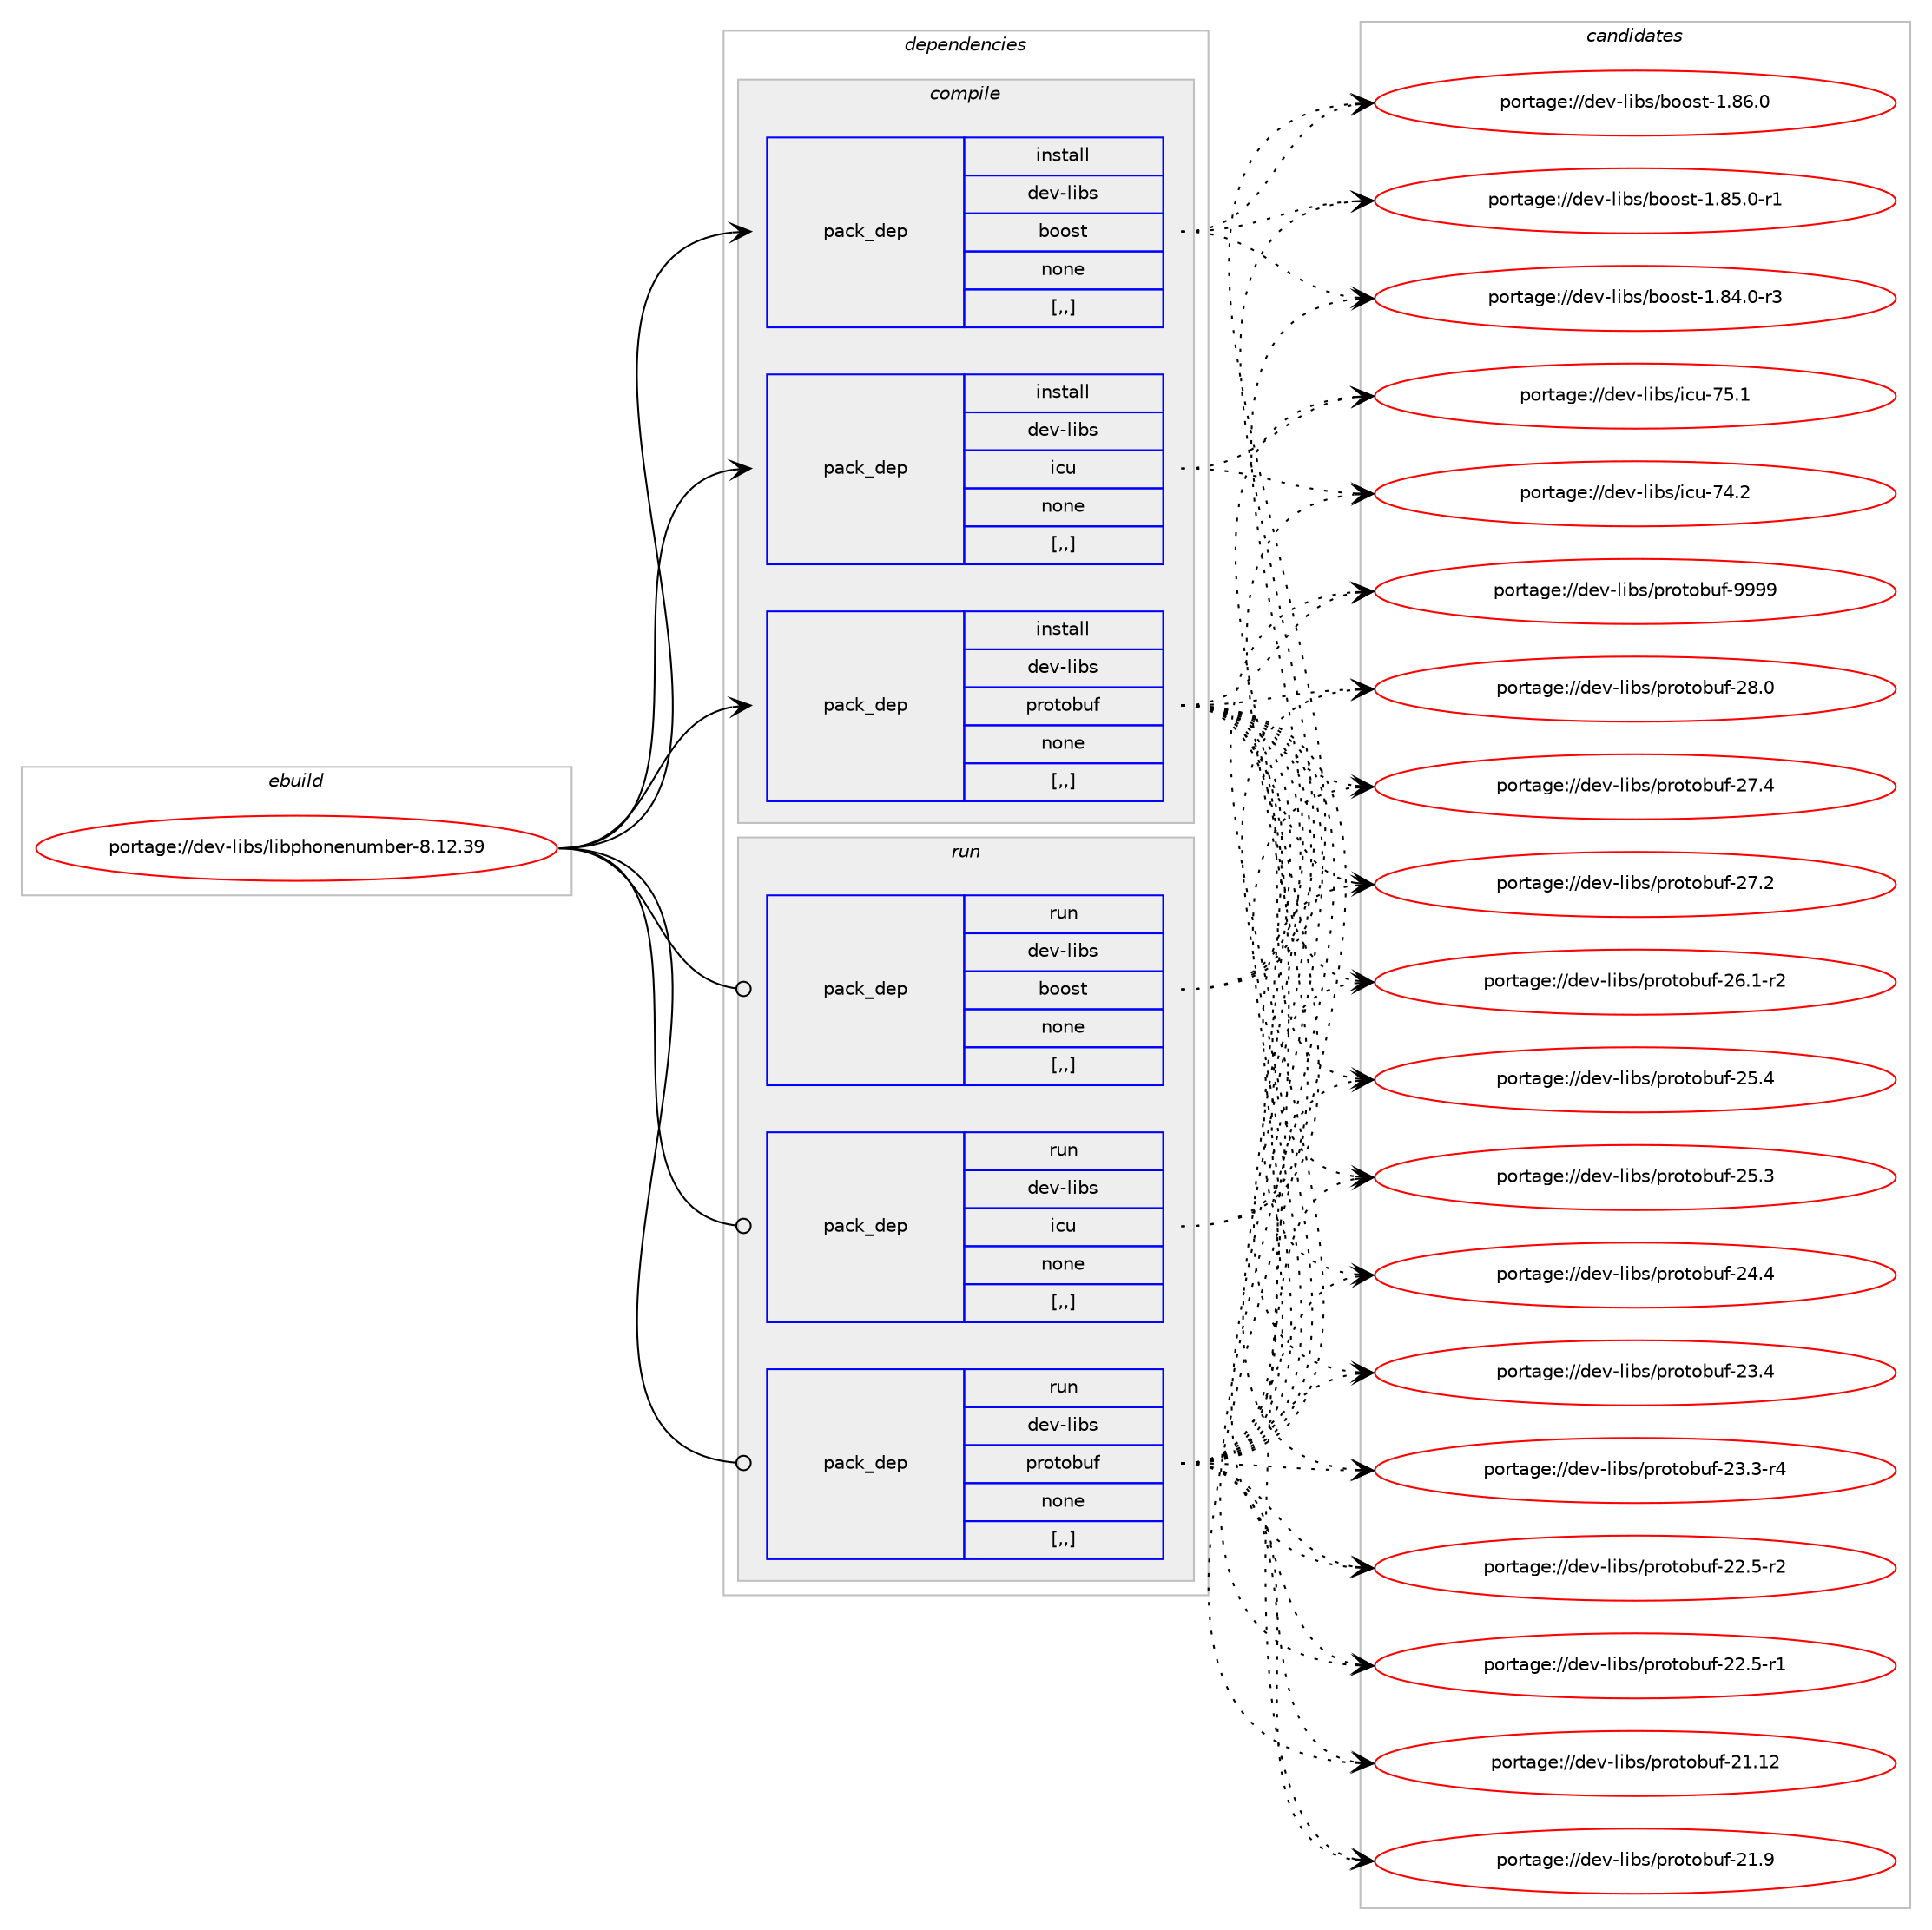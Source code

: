 digraph prolog {

# *************
# Graph options
# *************

newrank=true;
concentrate=true;
compound=true;
graph [rankdir=LR,fontname=Helvetica,fontsize=10,ranksep=1.5];#, ranksep=2.5, nodesep=0.2];
edge  [arrowhead=vee];
node  [fontname=Helvetica,fontsize=10];

# **********
# The ebuild
# **********

subgraph cluster_leftcol {
color=gray;
label=<<i>ebuild</i>>;
id [label="portage://dev-libs/libphonenumber-8.12.39", color=red, width=4, href="../dev-libs/libphonenumber-8.12.39.svg"];
}

# ****************
# The dependencies
# ****************

subgraph cluster_midcol {
color=gray;
label=<<i>dependencies</i>>;
subgraph cluster_compile {
fillcolor="#eeeeee";
style=filled;
label=<<i>compile</i>>;
subgraph pack443130 {
dependency605199 [label=<<TABLE BORDER="0" CELLBORDER="1" CELLSPACING="0" CELLPADDING="4" WIDTH="220"><TR><TD ROWSPAN="6" CELLPADDING="30">pack_dep</TD></TR><TR><TD WIDTH="110">install</TD></TR><TR><TD>dev-libs</TD></TR><TR><TD>boost</TD></TR><TR><TD>none</TD></TR><TR><TD>[,,]</TD></TR></TABLE>>, shape=none, color=blue];
}
id:e -> dependency605199:w [weight=20,style="solid",arrowhead="vee"];
subgraph pack443131 {
dependency605200 [label=<<TABLE BORDER="0" CELLBORDER="1" CELLSPACING="0" CELLPADDING="4" WIDTH="220"><TR><TD ROWSPAN="6" CELLPADDING="30">pack_dep</TD></TR><TR><TD WIDTH="110">install</TD></TR><TR><TD>dev-libs</TD></TR><TR><TD>icu</TD></TR><TR><TD>none</TD></TR><TR><TD>[,,]</TD></TR></TABLE>>, shape=none, color=blue];
}
id:e -> dependency605200:w [weight=20,style="solid",arrowhead="vee"];
subgraph pack443132 {
dependency605201 [label=<<TABLE BORDER="0" CELLBORDER="1" CELLSPACING="0" CELLPADDING="4" WIDTH="220"><TR><TD ROWSPAN="6" CELLPADDING="30">pack_dep</TD></TR><TR><TD WIDTH="110">install</TD></TR><TR><TD>dev-libs</TD></TR><TR><TD>protobuf</TD></TR><TR><TD>none</TD></TR><TR><TD>[,,]</TD></TR></TABLE>>, shape=none, color=blue];
}
id:e -> dependency605201:w [weight=20,style="solid",arrowhead="vee"];
}
subgraph cluster_compileandrun {
fillcolor="#eeeeee";
style=filled;
label=<<i>compile and run</i>>;
}
subgraph cluster_run {
fillcolor="#eeeeee";
style=filled;
label=<<i>run</i>>;
subgraph pack443133 {
dependency605202 [label=<<TABLE BORDER="0" CELLBORDER="1" CELLSPACING="0" CELLPADDING="4" WIDTH="220"><TR><TD ROWSPAN="6" CELLPADDING="30">pack_dep</TD></TR><TR><TD WIDTH="110">run</TD></TR><TR><TD>dev-libs</TD></TR><TR><TD>boost</TD></TR><TR><TD>none</TD></TR><TR><TD>[,,]</TD></TR></TABLE>>, shape=none, color=blue];
}
id:e -> dependency605202:w [weight=20,style="solid",arrowhead="odot"];
subgraph pack443134 {
dependency605203 [label=<<TABLE BORDER="0" CELLBORDER="1" CELLSPACING="0" CELLPADDING="4" WIDTH="220"><TR><TD ROWSPAN="6" CELLPADDING="30">pack_dep</TD></TR><TR><TD WIDTH="110">run</TD></TR><TR><TD>dev-libs</TD></TR><TR><TD>icu</TD></TR><TR><TD>none</TD></TR><TR><TD>[,,]</TD></TR></TABLE>>, shape=none, color=blue];
}
id:e -> dependency605203:w [weight=20,style="solid",arrowhead="odot"];
subgraph pack443135 {
dependency605204 [label=<<TABLE BORDER="0" CELLBORDER="1" CELLSPACING="0" CELLPADDING="4" WIDTH="220"><TR><TD ROWSPAN="6" CELLPADDING="30">pack_dep</TD></TR><TR><TD WIDTH="110">run</TD></TR><TR><TD>dev-libs</TD></TR><TR><TD>protobuf</TD></TR><TR><TD>none</TD></TR><TR><TD>[,,]</TD></TR></TABLE>>, shape=none, color=blue];
}
id:e -> dependency605204:w [weight=20,style="solid",arrowhead="odot"];
}
}

# **************
# The candidates
# **************

subgraph cluster_choices {
rank=same;
color=gray;
label=<<i>candidates</i>>;

subgraph choice443130 {
color=black;
nodesep=1;
choice1001011184510810598115479811111111511645494656544648 [label="portage://dev-libs/boost-1.86.0", color=red, width=4,href="../dev-libs/boost-1.86.0.svg"];
choice10010111845108105981154798111111115116454946565346484511449 [label="portage://dev-libs/boost-1.85.0-r1", color=red, width=4,href="../dev-libs/boost-1.85.0-r1.svg"];
choice10010111845108105981154798111111115116454946565246484511451 [label="portage://dev-libs/boost-1.84.0-r3", color=red, width=4,href="../dev-libs/boost-1.84.0-r3.svg"];
dependency605199:e -> choice1001011184510810598115479811111111511645494656544648:w [style=dotted,weight="100"];
dependency605199:e -> choice10010111845108105981154798111111115116454946565346484511449:w [style=dotted,weight="100"];
dependency605199:e -> choice10010111845108105981154798111111115116454946565246484511451:w [style=dotted,weight="100"];
}
subgraph choice443131 {
color=black;
nodesep=1;
choice100101118451081059811547105991174555534649 [label="portage://dev-libs/icu-75.1", color=red, width=4,href="../dev-libs/icu-75.1.svg"];
choice100101118451081059811547105991174555524650 [label="portage://dev-libs/icu-74.2", color=red, width=4,href="../dev-libs/icu-74.2.svg"];
dependency605200:e -> choice100101118451081059811547105991174555534649:w [style=dotted,weight="100"];
dependency605200:e -> choice100101118451081059811547105991174555524650:w [style=dotted,weight="100"];
}
subgraph choice443132 {
color=black;
nodesep=1;
choice100101118451081059811547112114111116111981171024557575757 [label="portage://dev-libs/protobuf-9999", color=red, width=4,href="../dev-libs/protobuf-9999.svg"];
choice100101118451081059811547112114111116111981171024550564648 [label="portage://dev-libs/protobuf-28.0", color=red, width=4,href="../dev-libs/protobuf-28.0.svg"];
choice100101118451081059811547112114111116111981171024550554652 [label="portage://dev-libs/protobuf-27.4", color=red, width=4,href="../dev-libs/protobuf-27.4.svg"];
choice100101118451081059811547112114111116111981171024550554650 [label="portage://dev-libs/protobuf-27.2", color=red, width=4,href="../dev-libs/protobuf-27.2.svg"];
choice1001011184510810598115471121141111161119811710245505446494511450 [label="portage://dev-libs/protobuf-26.1-r2", color=red, width=4,href="../dev-libs/protobuf-26.1-r2.svg"];
choice100101118451081059811547112114111116111981171024550534652 [label="portage://dev-libs/protobuf-25.4", color=red, width=4,href="../dev-libs/protobuf-25.4.svg"];
choice100101118451081059811547112114111116111981171024550534651 [label="portage://dev-libs/protobuf-25.3", color=red, width=4,href="../dev-libs/protobuf-25.3.svg"];
choice100101118451081059811547112114111116111981171024550524652 [label="portage://dev-libs/protobuf-24.4", color=red, width=4,href="../dev-libs/protobuf-24.4.svg"];
choice100101118451081059811547112114111116111981171024550514652 [label="portage://dev-libs/protobuf-23.4", color=red, width=4,href="../dev-libs/protobuf-23.4.svg"];
choice1001011184510810598115471121141111161119811710245505146514511452 [label="portage://dev-libs/protobuf-23.3-r4", color=red, width=4,href="../dev-libs/protobuf-23.3-r4.svg"];
choice1001011184510810598115471121141111161119811710245505046534511450 [label="portage://dev-libs/protobuf-22.5-r2", color=red, width=4,href="../dev-libs/protobuf-22.5-r2.svg"];
choice1001011184510810598115471121141111161119811710245505046534511449 [label="portage://dev-libs/protobuf-22.5-r1", color=red, width=4,href="../dev-libs/protobuf-22.5-r1.svg"];
choice10010111845108105981154711211411111611198117102455049464950 [label="portage://dev-libs/protobuf-21.12", color=red, width=4,href="../dev-libs/protobuf-21.12.svg"];
choice100101118451081059811547112114111116111981171024550494657 [label="portage://dev-libs/protobuf-21.9", color=red, width=4,href="../dev-libs/protobuf-21.9.svg"];
dependency605201:e -> choice100101118451081059811547112114111116111981171024557575757:w [style=dotted,weight="100"];
dependency605201:e -> choice100101118451081059811547112114111116111981171024550564648:w [style=dotted,weight="100"];
dependency605201:e -> choice100101118451081059811547112114111116111981171024550554652:w [style=dotted,weight="100"];
dependency605201:e -> choice100101118451081059811547112114111116111981171024550554650:w [style=dotted,weight="100"];
dependency605201:e -> choice1001011184510810598115471121141111161119811710245505446494511450:w [style=dotted,weight="100"];
dependency605201:e -> choice100101118451081059811547112114111116111981171024550534652:w [style=dotted,weight="100"];
dependency605201:e -> choice100101118451081059811547112114111116111981171024550534651:w [style=dotted,weight="100"];
dependency605201:e -> choice100101118451081059811547112114111116111981171024550524652:w [style=dotted,weight="100"];
dependency605201:e -> choice100101118451081059811547112114111116111981171024550514652:w [style=dotted,weight="100"];
dependency605201:e -> choice1001011184510810598115471121141111161119811710245505146514511452:w [style=dotted,weight="100"];
dependency605201:e -> choice1001011184510810598115471121141111161119811710245505046534511450:w [style=dotted,weight="100"];
dependency605201:e -> choice1001011184510810598115471121141111161119811710245505046534511449:w [style=dotted,weight="100"];
dependency605201:e -> choice10010111845108105981154711211411111611198117102455049464950:w [style=dotted,weight="100"];
dependency605201:e -> choice100101118451081059811547112114111116111981171024550494657:w [style=dotted,weight="100"];
}
subgraph choice443133 {
color=black;
nodesep=1;
choice1001011184510810598115479811111111511645494656544648 [label="portage://dev-libs/boost-1.86.0", color=red, width=4,href="../dev-libs/boost-1.86.0.svg"];
choice10010111845108105981154798111111115116454946565346484511449 [label="portage://dev-libs/boost-1.85.0-r1", color=red, width=4,href="../dev-libs/boost-1.85.0-r1.svg"];
choice10010111845108105981154798111111115116454946565246484511451 [label="portage://dev-libs/boost-1.84.0-r3", color=red, width=4,href="../dev-libs/boost-1.84.0-r3.svg"];
dependency605202:e -> choice1001011184510810598115479811111111511645494656544648:w [style=dotted,weight="100"];
dependency605202:e -> choice10010111845108105981154798111111115116454946565346484511449:w [style=dotted,weight="100"];
dependency605202:e -> choice10010111845108105981154798111111115116454946565246484511451:w [style=dotted,weight="100"];
}
subgraph choice443134 {
color=black;
nodesep=1;
choice100101118451081059811547105991174555534649 [label="portage://dev-libs/icu-75.1", color=red, width=4,href="../dev-libs/icu-75.1.svg"];
choice100101118451081059811547105991174555524650 [label="portage://dev-libs/icu-74.2", color=red, width=4,href="../dev-libs/icu-74.2.svg"];
dependency605203:e -> choice100101118451081059811547105991174555534649:w [style=dotted,weight="100"];
dependency605203:e -> choice100101118451081059811547105991174555524650:w [style=dotted,weight="100"];
}
subgraph choice443135 {
color=black;
nodesep=1;
choice100101118451081059811547112114111116111981171024557575757 [label="portage://dev-libs/protobuf-9999", color=red, width=4,href="../dev-libs/protobuf-9999.svg"];
choice100101118451081059811547112114111116111981171024550564648 [label="portage://dev-libs/protobuf-28.0", color=red, width=4,href="../dev-libs/protobuf-28.0.svg"];
choice100101118451081059811547112114111116111981171024550554652 [label="portage://dev-libs/protobuf-27.4", color=red, width=4,href="../dev-libs/protobuf-27.4.svg"];
choice100101118451081059811547112114111116111981171024550554650 [label="portage://dev-libs/protobuf-27.2", color=red, width=4,href="../dev-libs/protobuf-27.2.svg"];
choice1001011184510810598115471121141111161119811710245505446494511450 [label="portage://dev-libs/protobuf-26.1-r2", color=red, width=4,href="../dev-libs/protobuf-26.1-r2.svg"];
choice100101118451081059811547112114111116111981171024550534652 [label="portage://dev-libs/protobuf-25.4", color=red, width=4,href="../dev-libs/protobuf-25.4.svg"];
choice100101118451081059811547112114111116111981171024550534651 [label="portage://dev-libs/protobuf-25.3", color=red, width=4,href="../dev-libs/protobuf-25.3.svg"];
choice100101118451081059811547112114111116111981171024550524652 [label="portage://dev-libs/protobuf-24.4", color=red, width=4,href="../dev-libs/protobuf-24.4.svg"];
choice100101118451081059811547112114111116111981171024550514652 [label="portage://dev-libs/protobuf-23.4", color=red, width=4,href="../dev-libs/protobuf-23.4.svg"];
choice1001011184510810598115471121141111161119811710245505146514511452 [label="portage://dev-libs/protobuf-23.3-r4", color=red, width=4,href="../dev-libs/protobuf-23.3-r4.svg"];
choice1001011184510810598115471121141111161119811710245505046534511450 [label="portage://dev-libs/protobuf-22.5-r2", color=red, width=4,href="../dev-libs/protobuf-22.5-r2.svg"];
choice1001011184510810598115471121141111161119811710245505046534511449 [label="portage://dev-libs/protobuf-22.5-r1", color=red, width=4,href="../dev-libs/protobuf-22.5-r1.svg"];
choice10010111845108105981154711211411111611198117102455049464950 [label="portage://dev-libs/protobuf-21.12", color=red, width=4,href="../dev-libs/protobuf-21.12.svg"];
choice100101118451081059811547112114111116111981171024550494657 [label="portage://dev-libs/protobuf-21.9", color=red, width=4,href="../dev-libs/protobuf-21.9.svg"];
dependency605204:e -> choice100101118451081059811547112114111116111981171024557575757:w [style=dotted,weight="100"];
dependency605204:e -> choice100101118451081059811547112114111116111981171024550564648:w [style=dotted,weight="100"];
dependency605204:e -> choice100101118451081059811547112114111116111981171024550554652:w [style=dotted,weight="100"];
dependency605204:e -> choice100101118451081059811547112114111116111981171024550554650:w [style=dotted,weight="100"];
dependency605204:e -> choice1001011184510810598115471121141111161119811710245505446494511450:w [style=dotted,weight="100"];
dependency605204:e -> choice100101118451081059811547112114111116111981171024550534652:w [style=dotted,weight="100"];
dependency605204:e -> choice100101118451081059811547112114111116111981171024550534651:w [style=dotted,weight="100"];
dependency605204:e -> choice100101118451081059811547112114111116111981171024550524652:w [style=dotted,weight="100"];
dependency605204:e -> choice100101118451081059811547112114111116111981171024550514652:w [style=dotted,weight="100"];
dependency605204:e -> choice1001011184510810598115471121141111161119811710245505146514511452:w [style=dotted,weight="100"];
dependency605204:e -> choice1001011184510810598115471121141111161119811710245505046534511450:w [style=dotted,weight="100"];
dependency605204:e -> choice1001011184510810598115471121141111161119811710245505046534511449:w [style=dotted,weight="100"];
dependency605204:e -> choice10010111845108105981154711211411111611198117102455049464950:w [style=dotted,weight="100"];
dependency605204:e -> choice100101118451081059811547112114111116111981171024550494657:w [style=dotted,weight="100"];
}
}

}
